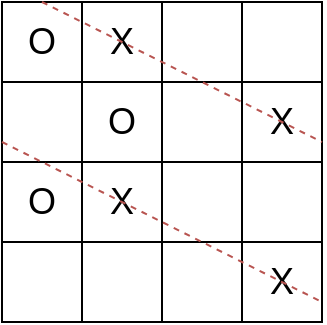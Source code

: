 <mxfile version="12.1.7" type="device" pages="1"><diagram id="tAEE88btyBtsIktVflEw" name="Page-1"><mxGraphModel dx="1338" dy="802" grid="1" gridSize="10" guides="1" tooltips="1" connect="1" arrows="1" fold="1" page="1" pageScale="1" pageWidth="827" pageHeight="1169" math="0" shadow="0"><root><mxCell id="0"/><mxCell id="1" parent="0"/><mxCell id="7yvnzNzSm_O6tVys3wsZ-8" value="&lt;font style=&quot;font-size: 18px&quot;&gt;O&lt;/font&gt;" style="whiteSpace=wrap;html=1;aspect=fixed;" parent="1" vertex="1"><mxGeometry x="80" y="160" width="40" height="40" as="geometry"/></mxCell><mxCell id="7yvnzNzSm_O6tVys3wsZ-24" value="&lt;font style=&quot;font-size: 18px&quot;&gt;X&lt;/font&gt;" style="whiteSpace=wrap;html=1;aspect=fixed;" parent="1" vertex="1"><mxGeometry x="120" y="160" width="40" height="40" as="geometry"/></mxCell><mxCell id="7yvnzNzSm_O6tVys3wsZ-25" value="" style="whiteSpace=wrap;html=1;aspect=fixed;" parent="1" vertex="1"><mxGeometry x="80" y="200" width="40" height="40" as="geometry"/></mxCell><mxCell id="7yvnzNzSm_O6tVys3wsZ-26" value="&lt;font style=&quot;font-size: 18px&quot;&gt;O&lt;/font&gt;" style="whiteSpace=wrap;html=1;aspect=fixed;" parent="1" vertex="1"><mxGeometry x="120" y="200" width="40" height="40" as="geometry"/></mxCell><mxCell id="7yvnzNzSm_O6tVys3wsZ-27" value="&lt;font style=&quot;font-size: 18px&quot;&gt;&amp;nbsp;&lt;/font&gt;" style="whiteSpace=wrap;html=1;aspect=fixed;" parent="1" vertex="1"><mxGeometry x="160" y="160" width="40" height="40" as="geometry"/></mxCell><mxCell id="7yvnzNzSm_O6tVys3wsZ-28" value="&lt;font style=&quot;font-size: 18px&quot;&gt;&amp;nbsp;&lt;/font&gt;" style="whiteSpace=wrap;html=1;aspect=fixed;" parent="1" vertex="1"><mxGeometry x="200" y="160" width="40" height="40" as="geometry"/></mxCell><mxCell id="7yvnzNzSm_O6tVys3wsZ-29" value="" style="whiteSpace=wrap;html=1;aspect=fixed;" parent="1" vertex="1"><mxGeometry x="160" y="200" width="40" height="40" as="geometry"/></mxCell><mxCell id="7yvnzNzSm_O6tVys3wsZ-30" value="&lt;font style=&quot;font-size: 18px&quot;&gt;X&lt;/font&gt;" style="whiteSpace=wrap;html=1;aspect=fixed;" parent="1" vertex="1"><mxGeometry x="200" y="200" width="40" height="40" as="geometry"/></mxCell><mxCell id="7yvnzNzSm_O6tVys3wsZ-31" value="&lt;font style=&quot;font-size: 18px&quot;&gt;O&lt;/font&gt;" style="whiteSpace=wrap;html=1;aspect=fixed;" parent="1" vertex="1"><mxGeometry x="80" y="240" width="40" height="40" as="geometry"/></mxCell><mxCell id="7yvnzNzSm_O6tVys3wsZ-32" value="&lt;font style=&quot;font-size: 18px&quot;&gt;X&lt;/font&gt;" style="whiteSpace=wrap;html=1;aspect=fixed;" parent="1" vertex="1"><mxGeometry x="120" y="240" width="40" height="40" as="geometry"/></mxCell><mxCell id="7yvnzNzSm_O6tVys3wsZ-33" value="&lt;font style=&quot;font-size: 18px&quot;&gt;&amp;nbsp;&lt;/font&gt;" style="whiteSpace=wrap;html=1;aspect=fixed;" parent="1" vertex="1"><mxGeometry x="80" y="280" width="40" height="40" as="geometry"/></mxCell><mxCell id="7yvnzNzSm_O6tVys3wsZ-34" value="&lt;font style=&quot;font-size: 18px&quot;&gt;&amp;nbsp;&lt;/font&gt;" style="whiteSpace=wrap;html=1;aspect=fixed;" parent="1" vertex="1"><mxGeometry x="120" y="280" width="40" height="40" as="geometry"/></mxCell><mxCell id="7yvnzNzSm_O6tVys3wsZ-35" value="" style="whiteSpace=wrap;html=1;aspect=fixed;" parent="1" vertex="1"><mxGeometry x="160" y="240" width="40" height="40" as="geometry"/></mxCell><mxCell id="7yvnzNzSm_O6tVys3wsZ-36" value="" style="whiteSpace=wrap;html=1;aspect=fixed;" parent="1" vertex="1"><mxGeometry x="200" y="240" width="40" height="40" as="geometry"/></mxCell><mxCell id="7yvnzNzSm_O6tVys3wsZ-37" value="" style="whiteSpace=wrap;html=1;aspect=fixed;" parent="1" vertex="1"><mxGeometry x="160" y="280" width="40" height="40" as="geometry"/></mxCell><mxCell id="7yvnzNzSm_O6tVys3wsZ-38" value="&lt;font style=&quot;font-size: 18px&quot;&gt;X&lt;/font&gt;" style="whiteSpace=wrap;html=1;aspect=fixed;" parent="1" vertex="1"><mxGeometry x="200" y="280" width="40" height="40" as="geometry"/></mxCell><mxCell id="2rc5MMP0UcN19sdQv2Ij-2" value="" style="endArrow=none;html=1;dashed=1;entryX=1;entryY=0.75;entryDx=0;entryDy=0;exitX=0.5;exitY=0;exitDx=0;exitDy=0;fillColor=#f8cecc;strokeColor=#b85450;" edge="1" parent="1" source="7yvnzNzSm_O6tVys3wsZ-8" target="7yvnzNzSm_O6tVys3wsZ-30"><mxGeometry width="50" height="50" relative="1" as="geometry"><mxPoint x="80" y="390" as="sourcePoint"/><mxPoint x="130" y="340" as="targetPoint"/></mxGeometry></mxCell><mxCell id="2rc5MMP0UcN19sdQv2Ij-3" value="" style="endArrow=none;dashed=1;html=1;exitX=0;exitY=0.75;exitDx=0;exitDy=0;entryX=1;entryY=0.75;entryDx=0;entryDy=0;fillColor=#f8cecc;strokeColor=#b85450;" edge="1" parent="1" source="7yvnzNzSm_O6tVys3wsZ-25" target="7yvnzNzSm_O6tVys3wsZ-38"><mxGeometry width="50" height="50" relative="1" as="geometry"><mxPoint x="390" y="380" as="sourcePoint"/><mxPoint x="440" y="330" as="targetPoint"/></mxGeometry></mxCell></root></mxGraphModel></diagram></mxfile>